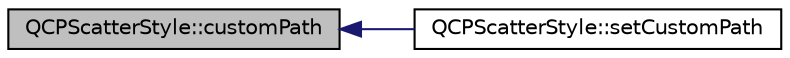 digraph "QCPScatterStyle::customPath"
{
  edge [fontname="Helvetica",fontsize="10",labelfontname="Helvetica",labelfontsize="10"];
  node [fontname="Helvetica",fontsize="10",shape=record];
  rankdir="LR";
  Node1 [label="QCPScatterStyle::customPath",height=0.2,width=0.4,color="black", fillcolor="grey75", style="filled", fontcolor="black"];
  Node1 -> Node2 [dir="back",color="midnightblue",fontsize="10",style="solid",fontname="Helvetica"];
  Node2 [label="QCPScatterStyle::setCustomPath",height=0.2,width=0.4,color="black", fillcolor="white", style="filled",URL="$class_q_c_p_scatter_style.html#a96a3e949f90b2afe5677ca9412a12a1e"];
}
